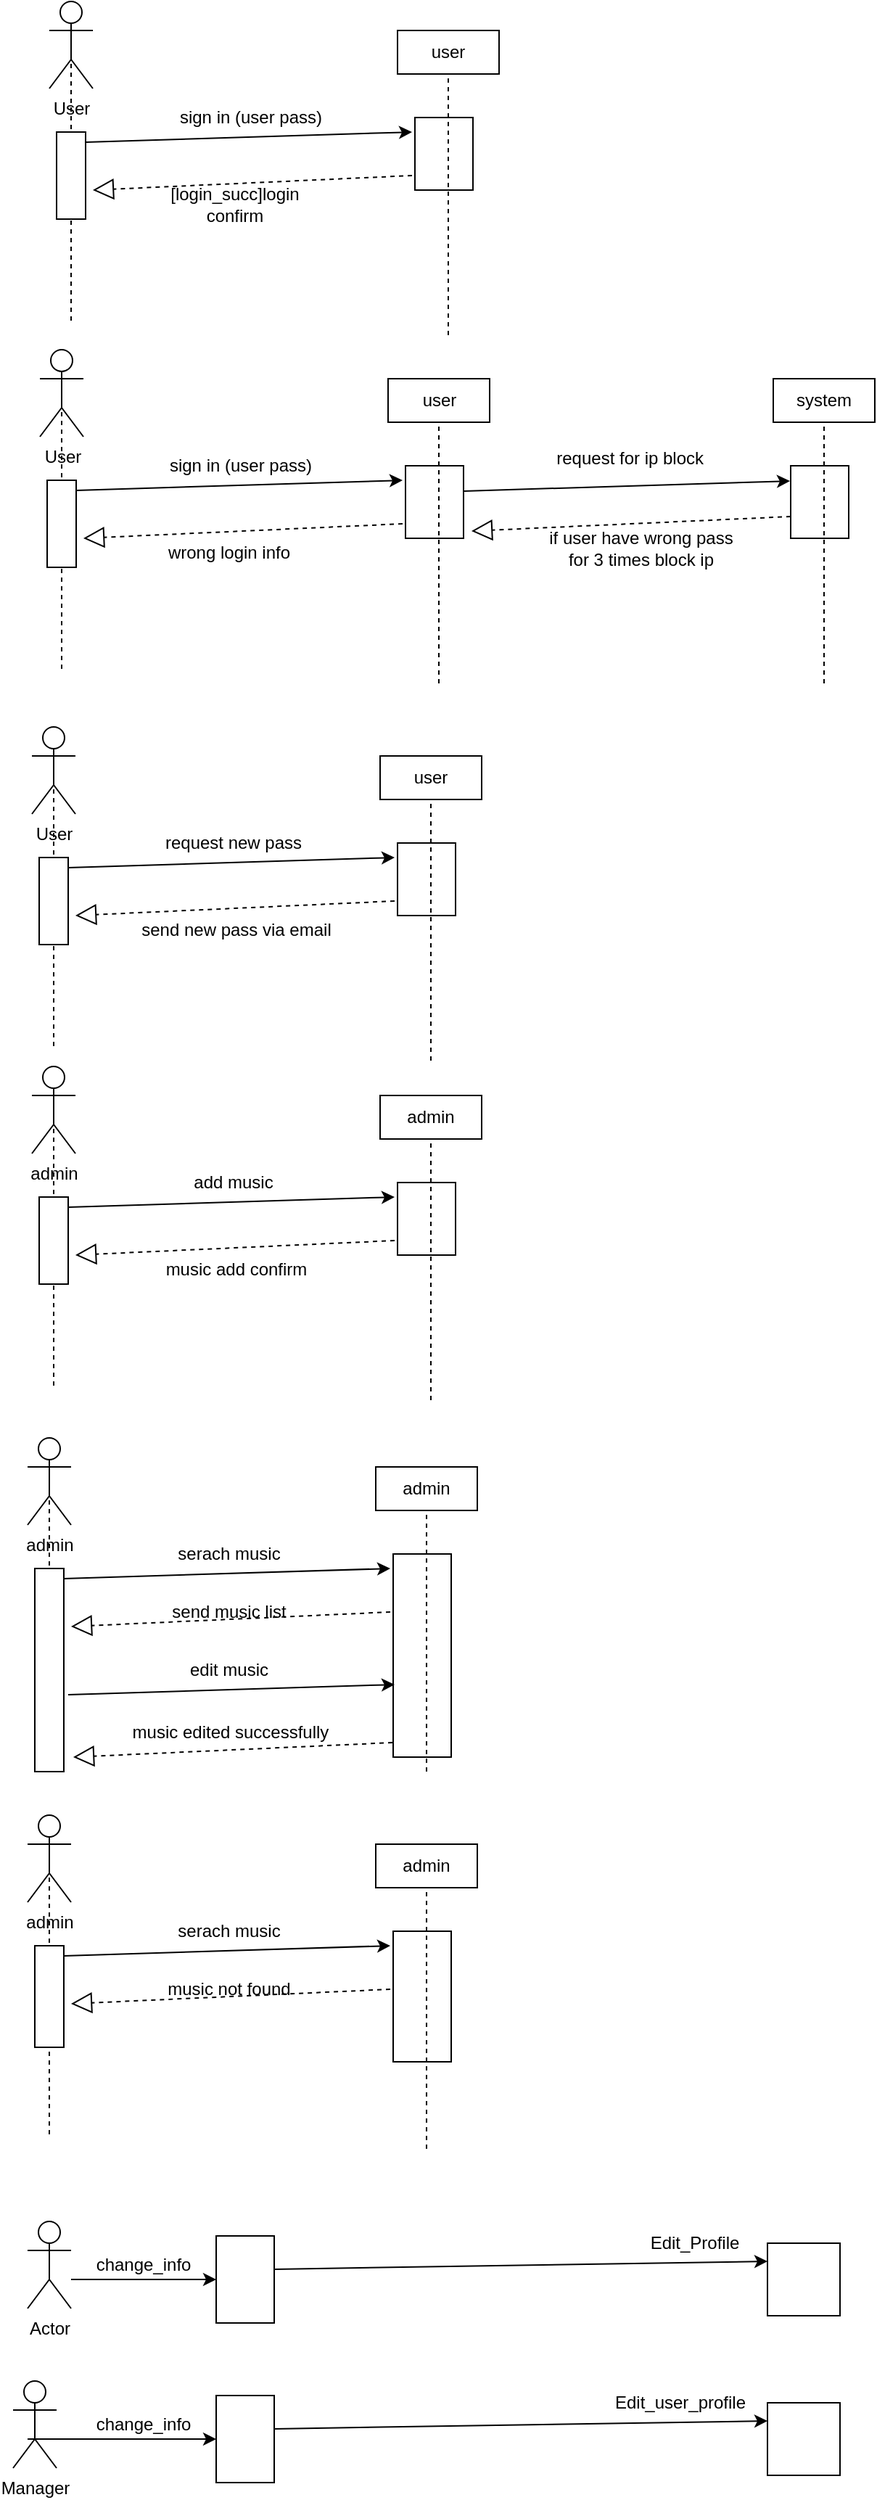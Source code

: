 <mxfile version="10.6.9" type="github"><diagram id="rSaOnDdamLWMES4_nsrw" name="Page-1"><mxGraphModel dx="956" dy="395" grid="1" gridSize="10" guides="1" tooltips="1" connect="1" arrows="1" fold="1" page="1" pageScale="1" pageWidth="850" pageHeight="1100" math="0" shadow="0"><root><mxCell id="0"/><mxCell id="1" parent="0"/><mxCell id="3tnCIt5i88Ls6T7jDAOq-1" value="User&lt;br&gt;" style="shape=umlActor;verticalLabelPosition=bottom;labelBackgroundColor=#ffffff;verticalAlign=top;html=1;outlineConnect=0;" parent="1" vertex="1"><mxGeometry x="70" y="40" width="30" height="60" as="geometry"/></mxCell><mxCell id="3tnCIt5i88Ls6T7jDAOq-5" value="user" style="rounded=0;whiteSpace=wrap;html=1;" parent="1" vertex="1"><mxGeometry x="310" y="60" width="70" height="30" as="geometry"/></mxCell><mxCell id="3tnCIt5i88Ls6T7jDAOq-10" value="sign in (user pass)" style="text;html=1;strokeColor=none;fillColor=none;align=center;verticalAlign=middle;whiteSpace=wrap;rounded=0;" parent="1" vertex="1"><mxGeometry x="148.5" y="110" width="120" height="20" as="geometry"/></mxCell><mxCell id="3tnCIt5i88Ls6T7jDAOq-12" value="" style="rounded=0;whiteSpace=wrap;html=1;" parent="1" vertex="1"><mxGeometry x="322" y="120" width="40" height="50" as="geometry"/></mxCell><mxCell id="3tnCIt5i88Ls6T7jDAOq-40" value="" style="endArrow=none;dashed=1;html=1;entryX=0.5;entryY=1;entryDx=0;entryDy=0;" parent="1" target="3tnCIt5i88Ls6T7jDAOq-5" edge="1"><mxGeometry width="50" height="50" relative="1" as="geometry"><mxPoint x="345" y="270" as="sourcePoint"/><mxPoint x="370" y="230" as="targetPoint"/></mxGeometry></mxCell><mxCell id="3tnCIt5i88Ls6T7jDAOq-42" value="Actor" style="shape=umlActor;verticalLabelPosition=bottom;labelBackgroundColor=#ffffff;verticalAlign=top;html=1;outlineConnect=0;" parent="1" vertex="1"><mxGeometry x="55" y="1570" width="30" height="60" as="geometry"/></mxCell><mxCell id="3tnCIt5i88Ls6T7jDAOq-44" value="" style="rounded=0;whiteSpace=wrap;html=1;" parent="1" vertex="1"><mxGeometry x="185" y="1580" width="40" height="60" as="geometry"/></mxCell><mxCell id="3tnCIt5i88Ls6T7jDAOq-45" value="" style="endArrow=classic;html=1;entryX=0;entryY=0.5;entryDx=0;entryDy=0;" parent="1" target="3tnCIt5i88Ls6T7jDAOq-44" edge="1"><mxGeometry width="50" height="50" relative="1" as="geometry"><mxPoint x="85" y="1610" as="sourcePoint"/><mxPoint x="145" y="1580" as="targetPoint"/></mxGeometry></mxCell><mxCell id="3tnCIt5i88Ls6T7jDAOq-46" value="change_info" style="text;html=1;strokeColor=none;fillColor=none;align=center;verticalAlign=middle;whiteSpace=wrap;rounded=0;" parent="1" vertex="1"><mxGeometry x="115" y="1590" width="40" height="20" as="geometry"/></mxCell><mxCell id="3tnCIt5i88Ls6T7jDAOq-51" value="" style="whiteSpace=wrap;html=1;aspect=fixed;" parent="1" vertex="1"><mxGeometry x="565" y="1585" width="50" height="50" as="geometry"/></mxCell><mxCell id="3tnCIt5i88Ls6T7jDAOq-54" value="" style="endArrow=classic;html=1;entryX=0;entryY=0.25;entryDx=0;entryDy=0;exitX=1;exitY=0.383;exitDx=0;exitDy=0;exitPerimeter=0;" parent="1" source="3tnCIt5i88Ls6T7jDAOq-44" target="3tnCIt5i88Ls6T7jDAOq-51" edge="1"><mxGeometry width="50" height="50" relative="1" as="geometry"><mxPoint x="365" y="1630" as="sourcePoint"/><mxPoint x="415" y="1580" as="targetPoint"/></mxGeometry></mxCell><mxCell id="3tnCIt5i88Ls6T7jDAOq-56" value="Edit_Profile" style="text;html=1;strokeColor=none;fillColor=none;align=center;verticalAlign=middle;whiteSpace=wrap;rounded=0;" parent="1" vertex="1"><mxGeometry x="485" y="1575" width="60" height="20" as="geometry"/></mxCell><mxCell id="3tnCIt5i88Ls6T7jDAOq-57" value="Manager" style="shape=umlActor;verticalLabelPosition=bottom;labelBackgroundColor=#ffffff;verticalAlign=top;html=1;outlineConnect=0;" parent="1" vertex="1"><mxGeometry x="45" y="1680" width="30" height="60" as="geometry"/></mxCell><mxCell id="3tnCIt5i88Ls6T7jDAOq-60" value="" style="rounded=0;whiteSpace=wrap;html=1;" parent="1" vertex="1"><mxGeometry x="185" y="1690" width="40" height="60" as="geometry"/></mxCell><mxCell id="3tnCIt5i88Ls6T7jDAOq-61" value="change_info" style="text;html=1;strokeColor=none;fillColor=none;align=center;verticalAlign=middle;whiteSpace=wrap;rounded=0;" parent="1" vertex="1"><mxGeometry x="115" y="1700" width="40" height="20" as="geometry"/></mxCell><mxCell id="3tnCIt5i88Ls6T7jDAOq-62" value="" style="whiteSpace=wrap;html=1;aspect=fixed;" parent="1" vertex="1"><mxGeometry x="565" y="1695" width="50" height="50" as="geometry"/></mxCell><mxCell id="3tnCIt5i88Ls6T7jDAOq-63" value="" style="endArrow=classic;html=1;entryX=0;entryY=0.25;entryDx=0;entryDy=0;exitX=1;exitY=0.383;exitDx=0;exitDy=0;exitPerimeter=0;" parent="1" source="3tnCIt5i88Ls6T7jDAOq-60" target="3tnCIt5i88Ls6T7jDAOq-62" edge="1"><mxGeometry width="50" height="50" relative="1" as="geometry"><mxPoint x="365" y="1740" as="sourcePoint"/><mxPoint x="415" y="1690" as="targetPoint"/></mxGeometry></mxCell><mxCell id="3tnCIt5i88Ls6T7jDAOq-66" value="" style="endArrow=classic;html=1;entryX=0;entryY=0.5;entryDx=0;entryDy=0;" parent="1" target="3tnCIt5i88Ls6T7jDAOq-60" edge="1"><mxGeometry width="50" height="50" relative="1" as="geometry"><mxPoint x="55" y="1720" as="sourcePoint"/><mxPoint x="155" y="1720" as="targetPoint"/></mxGeometry></mxCell><mxCell id="3tnCIt5i88Ls6T7jDAOq-67" value="Edit_user_profile" style="text;html=1;strokeColor=none;fillColor=none;align=center;verticalAlign=middle;whiteSpace=wrap;rounded=0;" parent="1" vertex="1"><mxGeometry x="465" y="1685" width="80" height="20" as="geometry"/></mxCell><mxCell id="3tnCIt5i88Ls6T7jDAOq-72" value="" style="endArrow=none;dashed=1;html=1;entryX=0.5;entryY=0.5;entryDx=0;entryDy=0;entryPerimeter=0;" parent="1" target="3tnCIt5i88Ls6T7jDAOq-1" edge="1"><mxGeometry width="50" height="50" relative="1" as="geometry"><mxPoint x="85" y="260" as="sourcePoint"/><mxPoint x="110" y="130" as="targetPoint"/></mxGeometry></mxCell><mxCell id="3tnCIt5i88Ls6T7jDAOq-75" value="" style="rounded=0;whiteSpace=wrap;html=1;" parent="1" vertex="1"><mxGeometry x="75" y="130" width="20" height="60" as="geometry"/></mxCell><mxCell id="yQwA0wmrDON60b6vwZtL-141" value="" style="endArrow=classic;html=1;exitX=1;exitY=0.75;exitDx=0;exitDy=0;" parent="1" edge="1"><mxGeometry width="50" height="50" relative="1" as="geometry"><mxPoint x="95" y="137" as="sourcePoint"/><mxPoint x="320" y="130" as="targetPoint"/></mxGeometry></mxCell><mxCell id="yQwA0wmrDON60b6vwZtL-148" value="" style="endArrow=block;dashed=1;endFill=0;endSize=12;html=1;" parent="1" edge="1"><mxGeometry width="160" relative="1" as="geometry"><mxPoint x="320" y="160" as="sourcePoint"/><mxPoint x="100" y="170" as="targetPoint"/></mxGeometry></mxCell><mxCell id="yQwA0wmrDON60b6vwZtL-149" value="[login_succ]login confirm&lt;br&gt;" style="text;html=1;strokeColor=none;fillColor=none;align=center;verticalAlign=middle;whiteSpace=wrap;rounded=0;" parent="1" vertex="1"><mxGeometry x="138" y="170" width="120" height="20" as="geometry"/></mxCell><mxCell id="yQwA0wmrDON60b6vwZtL-152" value="User&lt;br&gt;" style="shape=umlActor;verticalLabelPosition=bottom;labelBackgroundColor=#ffffff;verticalAlign=top;html=1;outlineConnect=0;" parent="1" vertex="1"><mxGeometry x="63.5" y="280" width="30" height="60" as="geometry"/></mxCell><mxCell id="yQwA0wmrDON60b6vwZtL-153" value="user" style="rounded=0;whiteSpace=wrap;html=1;" parent="1" vertex="1"><mxGeometry x="303.5" y="300" width="70" height="30" as="geometry"/></mxCell><mxCell id="yQwA0wmrDON60b6vwZtL-154" value="sign in (user pass)" style="text;html=1;strokeColor=none;fillColor=none;align=center;verticalAlign=middle;whiteSpace=wrap;rounded=0;" parent="1" vertex="1"><mxGeometry x="142" y="350" width="120" height="20" as="geometry"/></mxCell><mxCell id="yQwA0wmrDON60b6vwZtL-155" value="" style="rounded=0;whiteSpace=wrap;html=1;" parent="1" vertex="1"><mxGeometry x="315.5" y="360" width="40" height="50" as="geometry"/></mxCell><mxCell id="yQwA0wmrDON60b6vwZtL-156" value="" style="endArrow=none;dashed=1;html=1;entryX=0.5;entryY=1;entryDx=0;entryDy=0;" parent="1" target="yQwA0wmrDON60b6vwZtL-153" edge="1"><mxGeometry width="50" height="50" relative="1" as="geometry"><mxPoint x="338.5" y="510" as="sourcePoint"/><mxPoint x="363.5" y="470" as="targetPoint"/></mxGeometry></mxCell><mxCell id="yQwA0wmrDON60b6vwZtL-157" value="" style="endArrow=none;dashed=1;html=1;entryX=0.5;entryY=0.5;entryDx=0;entryDy=0;entryPerimeter=0;" parent="1" target="yQwA0wmrDON60b6vwZtL-152" edge="1"><mxGeometry width="50" height="50" relative="1" as="geometry"><mxPoint x="78.5" y="500" as="sourcePoint"/><mxPoint x="103.5" y="370" as="targetPoint"/></mxGeometry></mxCell><mxCell id="yQwA0wmrDON60b6vwZtL-158" value="" style="rounded=0;whiteSpace=wrap;html=1;" parent="1" vertex="1"><mxGeometry x="68.5" y="370" width="20" height="60" as="geometry"/></mxCell><mxCell id="yQwA0wmrDON60b6vwZtL-159" value="" style="endArrow=classic;html=1;exitX=1;exitY=0.75;exitDx=0;exitDy=0;" parent="1" edge="1"><mxGeometry width="50" height="50" relative="1" as="geometry"><mxPoint x="88.5" y="377" as="sourcePoint"/><mxPoint x="313.5" y="370" as="targetPoint"/></mxGeometry></mxCell><mxCell id="yQwA0wmrDON60b6vwZtL-160" value="" style="endArrow=block;dashed=1;endFill=0;endSize=12;html=1;" parent="1" edge="1"><mxGeometry width="160" relative="1" as="geometry"><mxPoint x="313.5" y="400" as="sourcePoint"/><mxPoint x="93.5" y="410" as="targetPoint"/></mxGeometry></mxCell><mxCell id="yQwA0wmrDON60b6vwZtL-161" value="wrong login info&lt;br&gt;" style="text;html=1;strokeColor=none;fillColor=none;align=center;verticalAlign=middle;whiteSpace=wrap;rounded=0;" parent="1" vertex="1"><mxGeometry x="133.5" y="410" width="120" height="20" as="geometry"/></mxCell><mxCell id="yQwA0wmrDON60b6vwZtL-162" value="" style="endArrow=classic;html=1;exitX=1;exitY=0.75;exitDx=0;exitDy=0;" parent="1" edge="1"><mxGeometry width="50" height="50" relative="1" as="geometry"><mxPoint x="355.5" y="377.5" as="sourcePoint"/><mxPoint x="580.5" y="370.5" as="targetPoint"/></mxGeometry></mxCell><mxCell id="yQwA0wmrDON60b6vwZtL-163" value="system&lt;br&gt;" style="rounded=0;whiteSpace=wrap;html=1;" parent="1" vertex="1"><mxGeometry x="569" y="300" width="70" height="30" as="geometry"/></mxCell><mxCell id="yQwA0wmrDON60b6vwZtL-164" value="" style="rounded=0;whiteSpace=wrap;html=1;" parent="1" vertex="1"><mxGeometry x="581" y="360" width="40" height="50" as="geometry"/></mxCell><mxCell id="yQwA0wmrDON60b6vwZtL-165" value="" style="endArrow=none;dashed=1;html=1;entryX=0.5;entryY=1;entryDx=0;entryDy=0;" parent="1" target="yQwA0wmrDON60b6vwZtL-163" edge="1"><mxGeometry width="50" height="50" relative="1" as="geometry"><mxPoint x="604" y="510" as="sourcePoint"/><mxPoint x="629" y="470" as="targetPoint"/></mxGeometry></mxCell><mxCell id="yQwA0wmrDON60b6vwZtL-166" value="request for ip block&amp;nbsp;" style="text;html=1;strokeColor=none;fillColor=none;align=center;verticalAlign=middle;whiteSpace=wrap;rounded=0;" parent="1" vertex="1"><mxGeometry x="412" y="345" width="120" height="20" as="geometry"/></mxCell><mxCell id="yQwA0wmrDON60b6vwZtL-173" value="" style="endArrow=block;dashed=1;endFill=0;endSize=12;html=1;" parent="1" edge="1"><mxGeometry width="160" relative="1" as="geometry"><mxPoint x="581" y="395" as="sourcePoint"/><mxPoint x="361" y="405" as="targetPoint"/></mxGeometry></mxCell><mxCell id="yQwA0wmrDON60b6vwZtL-175" value="if user have wrong pass for 3 times block ip" style="text;html=1;strokeColor=none;fillColor=none;align=center;verticalAlign=middle;whiteSpace=wrap;rounded=0;" parent="1" vertex="1"><mxGeometry x="412" y="407" width="132" height="20" as="geometry"/></mxCell><mxCell id="yQwA0wmrDON60b6vwZtL-176" value="User&lt;br&gt;" style="shape=umlActor;verticalLabelPosition=bottom;labelBackgroundColor=#ffffff;verticalAlign=top;html=1;outlineConnect=0;" parent="1" vertex="1"><mxGeometry x="58" y="540" width="30" height="60" as="geometry"/></mxCell><mxCell id="yQwA0wmrDON60b6vwZtL-177" value="user" style="rounded=0;whiteSpace=wrap;html=1;" parent="1" vertex="1"><mxGeometry x="298" y="560" width="70" height="30" as="geometry"/></mxCell><mxCell id="yQwA0wmrDON60b6vwZtL-178" value="request new pass" style="text;html=1;strokeColor=none;fillColor=none;align=center;verticalAlign=middle;whiteSpace=wrap;rounded=0;" parent="1" vertex="1"><mxGeometry x="136.5" y="610" width="120" height="20" as="geometry"/></mxCell><mxCell id="yQwA0wmrDON60b6vwZtL-179" value="" style="rounded=0;whiteSpace=wrap;html=1;" parent="1" vertex="1"><mxGeometry x="310" y="620" width="40" height="50" as="geometry"/></mxCell><mxCell id="yQwA0wmrDON60b6vwZtL-180" value="" style="endArrow=none;dashed=1;html=1;entryX=0.5;entryY=1;entryDx=0;entryDy=0;" parent="1" target="yQwA0wmrDON60b6vwZtL-177" edge="1"><mxGeometry width="50" height="50" relative="1" as="geometry"><mxPoint x="333" y="770" as="sourcePoint"/><mxPoint x="358" y="730" as="targetPoint"/></mxGeometry></mxCell><mxCell id="yQwA0wmrDON60b6vwZtL-181" value="" style="endArrow=none;dashed=1;html=1;entryX=0.5;entryY=0.5;entryDx=0;entryDy=0;entryPerimeter=0;" parent="1" target="yQwA0wmrDON60b6vwZtL-176" edge="1"><mxGeometry width="50" height="50" relative="1" as="geometry"><mxPoint x="73" y="760" as="sourcePoint"/><mxPoint x="98" y="630" as="targetPoint"/></mxGeometry></mxCell><mxCell id="yQwA0wmrDON60b6vwZtL-182" value="" style="rounded=0;whiteSpace=wrap;html=1;" parent="1" vertex="1"><mxGeometry x="63" y="630" width="20" height="60" as="geometry"/></mxCell><mxCell id="yQwA0wmrDON60b6vwZtL-183" value="" style="endArrow=classic;html=1;exitX=1;exitY=0.75;exitDx=0;exitDy=0;" parent="1" edge="1"><mxGeometry width="50" height="50" relative="1" as="geometry"><mxPoint x="83" y="637" as="sourcePoint"/><mxPoint x="308" y="630" as="targetPoint"/></mxGeometry></mxCell><mxCell id="yQwA0wmrDON60b6vwZtL-184" value="" style="endArrow=block;dashed=1;endFill=0;endSize=12;html=1;" parent="1" edge="1"><mxGeometry width="160" relative="1" as="geometry"><mxPoint x="308" y="660" as="sourcePoint"/><mxPoint x="88" y="670" as="targetPoint"/></mxGeometry></mxCell><mxCell id="yQwA0wmrDON60b6vwZtL-185" value="send new pass via email&lt;br&gt;" style="text;html=1;strokeColor=none;fillColor=none;align=center;verticalAlign=middle;whiteSpace=wrap;rounded=0;" parent="1" vertex="1"><mxGeometry x="128" y="670" width="142" height="20" as="geometry"/></mxCell><mxCell id="yQwA0wmrDON60b6vwZtL-215" value="admin" style="shape=umlActor;verticalLabelPosition=bottom;labelBackgroundColor=#ffffff;verticalAlign=top;html=1;outlineConnect=0;" parent="1" vertex="1"><mxGeometry x="58" y="774" width="30" height="60" as="geometry"/></mxCell><mxCell id="yQwA0wmrDON60b6vwZtL-216" value="admin" style="rounded=0;whiteSpace=wrap;html=1;" parent="1" vertex="1"><mxGeometry x="298" y="794" width="70" height="30" as="geometry"/></mxCell><mxCell id="yQwA0wmrDON60b6vwZtL-217" value="add music" style="text;html=1;strokeColor=none;fillColor=none;align=center;verticalAlign=middle;whiteSpace=wrap;rounded=0;" parent="1" vertex="1"><mxGeometry x="136.5" y="844" width="120" height="20" as="geometry"/></mxCell><mxCell id="yQwA0wmrDON60b6vwZtL-218" value="" style="rounded=0;whiteSpace=wrap;html=1;" parent="1" vertex="1"><mxGeometry x="310" y="854" width="40" height="50" as="geometry"/></mxCell><mxCell id="yQwA0wmrDON60b6vwZtL-219" value="" style="endArrow=none;dashed=1;html=1;entryX=0.5;entryY=1;entryDx=0;entryDy=0;" parent="1" target="yQwA0wmrDON60b6vwZtL-216" edge="1"><mxGeometry width="50" height="50" relative="1" as="geometry"><mxPoint x="333" y="1004" as="sourcePoint"/><mxPoint x="358" y="964" as="targetPoint"/></mxGeometry></mxCell><mxCell id="yQwA0wmrDON60b6vwZtL-220" value="" style="endArrow=none;dashed=1;html=1;entryX=0.5;entryY=0.5;entryDx=0;entryDy=0;entryPerimeter=0;" parent="1" target="yQwA0wmrDON60b6vwZtL-215" edge="1"><mxGeometry width="50" height="50" relative="1" as="geometry"><mxPoint x="73" y="994" as="sourcePoint"/><mxPoint x="98" y="864" as="targetPoint"/></mxGeometry></mxCell><mxCell id="yQwA0wmrDON60b6vwZtL-221" value="" style="rounded=0;whiteSpace=wrap;html=1;" parent="1" vertex="1"><mxGeometry x="63" y="864" width="20" height="60" as="geometry"/></mxCell><mxCell id="yQwA0wmrDON60b6vwZtL-222" value="" style="endArrow=classic;html=1;exitX=1;exitY=0.75;exitDx=0;exitDy=0;" parent="1" edge="1"><mxGeometry width="50" height="50" relative="1" as="geometry"><mxPoint x="83" y="871" as="sourcePoint"/><mxPoint x="308" y="864" as="targetPoint"/></mxGeometry></mxCell><mxCell id="yQwA0wmrDON60b6vwZtL-223" value="" style="endArrow=block;dashed=1;endFill=0;endSize=12;html=1;" parent="1" edge="1"><mxGeometry width="160" relative="1" as="geometry"><mxPoint x="308" y="894" as="sourcePoint"/><mxPoint x="88" y="904" as="targetPoint"/></mxGeometry></mxCell><mxCell id="yQwA0wmrDON60b6vwZtL-224" value="music add confirm&lt;br&gt;" style="text;html=1;strokeColor=none;fillColor=none;align=center;verticalAlign=middle;whiteSpace=wrap;rounded=0;" parent="1" vertex="1"><mxGeometry x="128" y="904" width="142" height="20" as="geometry"/></mxCell><mxCell id="yQwA0wmrDON60b6vwZtL-248" value="admin" style="shape=umlActor;verticalLabelPosition=bottom;labelBackgroundColor=#ffffff;verticalAlign=top;html=1;outlineConnect=0;" parent="1" vertex="1"><mxGeometry x="55" y="1030" width="30" height="60" as="geometry"/></mxCell><mxCell id="yQwA0wmrDON60b6vwZtL-249" value="admin" style="rounded=0;whiteSpace=wrap;html=1;" parent="1" vertex="1"><mxGeometry x="295" y="1050" width="70" height="30" as="geometry"/></mxCell><mxCell id="yQwA0wmrDON60b6vwZtL-250" value="serach music" style="text;html=1;strokeColor=none;fillColor=none;align=center;verticalAlign=middle;whiteSpace=wrap;rounded=0;" parent="1" vertex="1"><mxGeometry x="133.5" y="1100" width="120" height="20" as="geometry"/></mxCell><mxCell id="yQwA0wmrDON60b6vwZtL-251" value="" style="rounded=0;whiteSpace=wrap;html=1;" parent="1" vertex="1"><mxGeometry x="307" y="1110" width="40" height="140" as="geometry"/></mxCell><mxCell id="yQwA0wmrDON60b6vwZtL-252" value="" style="endArrow=none;dashed=1;html=1;entryX=0.5;entryY=1;entryDx=0;entryDy=0;" parent="1" target="yQwA0wmrDON60b6vwZtL-249" edge="1"><mxGeometry width="50" height="50" relative="1" as="geometry"><mxPoint x="330" y="1260" as="sourcePoint"/><mxPoint x="355" y="1220" as="targetPoint"/></mxGeometry></mxCell><mxCell id="yQwA0wmrDON60b6vwZtL-253" value="" style="endArrow=none;dashed=1;html=1;entryX=0.5;entryY=0.5;entryDx=0;entryDy=0;entryPerimeter=0;" parent="1" target="yQwA0wmrDON60b6vwZtL-248" edge="1"><mxGeometry width="50" height="50" relative="1" as="geometry"><mxPoint x="70" y="1250" as="sourcePoint"/><mxPoint x="95" y="1120" as="targetPoint"/></mxGeometry></mxCell><mxCell id="yQwA0wmrDON60b6vwZtL-254" value="" style="rounded=0;whiteSpace=wrap;html=1;" parent="1" vertex="1"><mxGeometry x="60" y="1120" width="20" height="140" as="geometry"/></mxCell><mxCell id="yQwA0wmrDON60b6vwZtL-255" value="" style="endArrow=classic;html=1;exitX=1;exitY=0.75;exitDx=0;exitDy=0;" parent="1" edge="1"><mxGeometry width="50" height="50" relative="1" as="geometry"><mxPoint x="80" y="1127" as="sourcePoint"/><mxPoint x="305" y="1120" as="targetPoint"/></mxGeometry></mxCell><mxCell id="yQwA0wmrDON60b6vwZtL-256" value="" style="endArrow=block;dashed=1;endFill=0;endSize=12;html=1;" parent="1" edge="1"><mxGeometry width="160" relative="1" as="geometry"><mxPoint x="305" y="1150" as="sourcePoint"/><mxPoint x="85" y="1160" as="targetPoint"/></mxGeometry></mxCell><mxCell id="yQwA0wmrDON60b6vwZtL-257" value="send music list&lt;br&gt;" style="text;html=1;strokeColor=none;fillColor=none;align=center;verticalAlign=middle;whiteSpace=wrap;rounded=0;" parent="1" vertex="1"><mxGeometry x="122.5" y="1140" width="142" height="20" as="geometry"/></mxCell><mxCell id="yQwA0wmrDON60b6vwZtL-260" value="" style="endArrow=classic;html=1;exitX=1;exitY=0.75;exitDx=0;exitDy=0;" parent="1" edge="1"><mxGeometry width="50" height="50" relative="1" as="geometry"><mxPoint x="83" y="1207" as="sourcePoint"/><mxPoint x="308" y="1200" as="targetPoint"/></mxGeometry></mxCell><mxCell id="yQwA0wmrDON60b6vwZtL-261" value="edit music&lt;br&gt;" style="text;html=1;strokeColor=none;fillColor=none;align=center;verticalAlign=middle;whiteSpace=wrap;rounded=0;" parent="1" vertex="1"><mxGeometry x="122.5" y="1180" width="142" height="20" as="geometry"/></mxCell><mxCell id="yQwA0wmrDON60b6vwZtL-262" value="" style="endArrow=block;dashed=1;endFill=0;endSize=12;html=1;" parent="1" edge="1"><mxGeometry width="160" relative="1" as="geometry"><mxPoint x="306.5" y="1240" as="sourcePoint"/><mxPoint x="86.5" y="1250" as="targetPoint"/></mxGeometry></mxCell><mxCell id="yQwA0wmrDON60b6vwZtL-263" value="music edited successfully&lt;br&gt;&lt;br&gt;" style="text;html=1;strokeColor=none;fillColor=none;align=center;verticalAlign=middle;whiteSpace=wrap;rounded=0;" parent="1" vertex="1"><mxGeometry x="124" y="1230" width="142" height="20" as="geometry"/></mxCell><mxCell id="yQwA0wmrDON60b6vwZtL-264" value="admin" style="shape=umlActor;verticalLabelPosition=bottom;labelBackgroundColor=#ffffff;verticalAlign=top;html=1;outlineConnect=0;" parent="1" vertex="1"><mxGeometry x="55" y="1290" width="30" height="60" as="geometry"/></mxCell><mxCell id="yQwA0wmrDON60b6vwZtL-265" value="admin" style="rounded=0;whiteSpace=wrap;html=1;" parent="1" vertex="1"><mxGeometry x="295" y="1310" width="70" height="30" as="geometry"/></mxCell><mxCell id="yQwA0wmrDON60b6vwZtL-266" value="serach music" style="text;html=1;strokeColor=none;fillColor=none;align=center;verticalAlign=middle;whiteSpace=wrap;rounded=0;" parent="1" vertex="1"><mxGeometry x="133.5" y="1360" width="120" height="20" as="geometry"/></mxCell><mxCell id="yQwA0wmrDON60b6vwZtL-267" value="" style="rounded=0;whiteSpace=wrap;html=1;" parent="1" vertex="1"><mxGeometry x="307" y="1370" width="40" height="90" as="geometry"/></mxCell><mxCell id="yQwA0wmrDON60b6vwZtL-268" value="" style="endArrow=none;dashed=1;html=1;entryX=0.5;entryY=1;entryDx=0;entryDy=0;" parent="1" target="yQwA0wmrDON60b6vwZtL-265" edge="1"><mxGeometry width="50" height="50" relative="1" as="geometry"><mxPoint x="330" y="1520" as="sourcePoint"/><mxPoint x="355" y="1480" as="targetPoint"/></mxGeometry></mxCell><mxCell id="yQwA0wmrDON60b6vwZtL-269" value="" style="endArrow=none;dashed=1;html=1;entryX=0.5;entryY=0.5;entryDx=0;entryDy=0;entryPerimeter=0;" parent="1" target="yQwA0wmrDON60b6vwZtL-264" edge="1"><mxGeometry width="50" height="50" relative="1" as="geometry"><mxPoint x="70" y="1510" as="sourcePoint"/><mxPoint x="95" y="1380" as="targetPoint"/></mxGeometry></mxCell><mxCell id="yQwA0wmrDON60b6vwZtL-270" value="" style="rounded=0;whiteSpace=wrap;html=1;" parent="1" vertex="1"><mxGeometry x="60" y="1380" width="20" height="70" as="geometry"/></mxCell><mxCell id="yQwA0wmrDON60b6vwZtL-271" value="" style="endArrow=classic;html=1;exitX=1;exitY=0.75;exitDx=0;exitDy=0;" parent="1" edge="1"><mxGeometry width="50" height="50" relative="1" as="geometry"><mxPoint x="80" y="1387" as="sourcePoint"/><mxPoint x="305" y="1380" as="targetPoint"/></mxGeometry></mxCell><mxCell id="yQwA0wmrDON60b6vwZtL-272" value="" style="endArrow=block;dashed=1;endFill=0;endSize=12;html=1;" parent="1" edge="1"><mxGeometry width="160" relative="1" as="geometry"><mxPoint x="305" y="1410" as="sourcePoint"/><mxPoint x="85" y="1420" as="targetPoint"/></mxGeometry></mxCell><mxCell id="yQwA0wmrDON60b6vwZtL-273" value="music not found&lt;br&gt;" style="text;html=1;strokeColor=none;fillColor=none;align=center;verticalAlign=middle;whiteSpace=wrap;rounded=0;" parent="1" vertex="1"><mxGeometry x="122.5" y="1400" width="142" height="20" as="geometry"/></mxCell></root></mxGraphModel></diagram></mxfile>